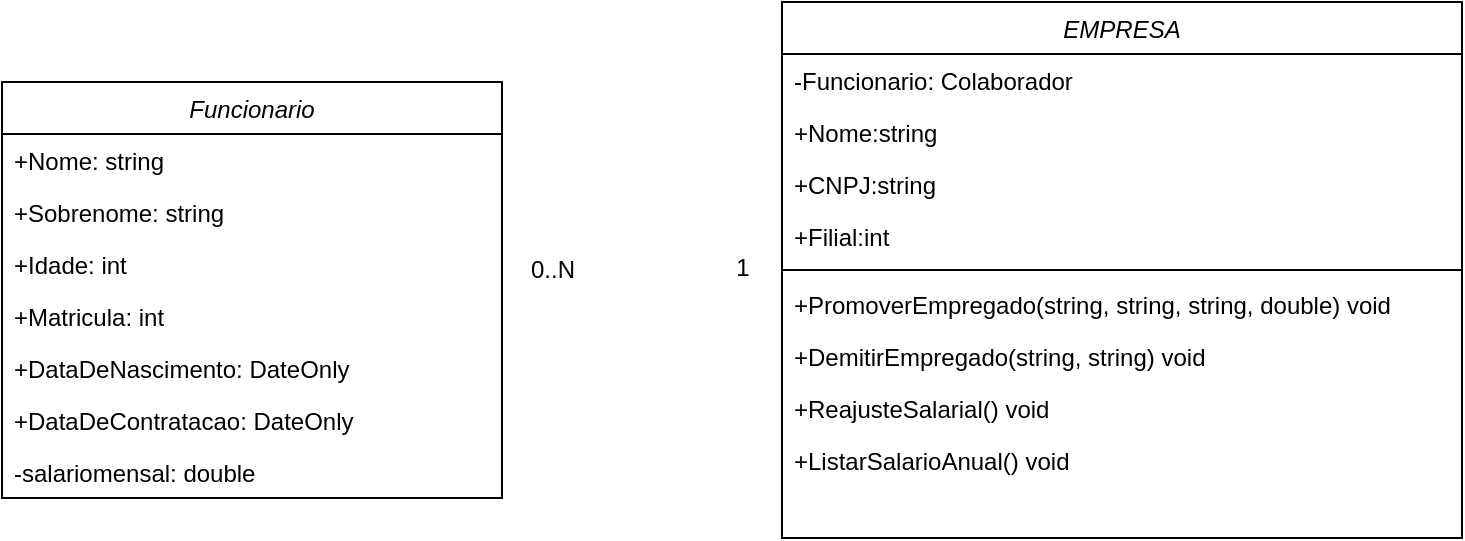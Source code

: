 <mxfile version="22.0.4" type="github">
  <diagram id="C5RBs43oDa-KdzZeNtuy" name="Page-1">
    <mxGraphModel dx="778" dy="522" grid="1" gridSize="10" guides="1" tooltips="1" connect="1" arrows="1" fold="1" page="1" pageScale="1" pageWidth="827" pageHeight="1169" math="0" shadow="0">
      <root>
        <mxCell id="WIyWlLk6GJQsqaUBKTNV-0" />
        <mxCell id="WIyWlLk6GJQsqaUBKTNV-1" parent="WIyWlLk6GJQsqaUBKTNV-0" />
        <mxCell id="wl4VbHbSpCYY6fyt1wG2-1" value="Funcionario" style="swimlane;fontStyle=2;align=center;verticalAlign=top;childLayout=stackLayout;horizontal=1;startSize=26;horizontalStack=0;resizeParent=1;resizeLast=0;collapsible=1;marginBottom=0;rounded=0;shadow=0;strokeWidth=1;" vertex="1" parent="WIyWlLk6GJQsqaUBKTNV-1">
          <mxGeometry x="50" y="110" width="250" height="208" as="geometry">
            <mxRectangle x="230" y="140" width="160" height="26" as="alternateBounds" />
          </mxGeometry>
        </mxCell>
        <mxCell id="wl4VbHbSpCYY6fyt1wG2-2" value="+Nome: string" style="text;align=left;verticalAlign=top;spacingLeft=4;spacingRight=4;overflow=hidden;rotatable=0;points=[[0,0.5],[1,0.5]];portConstraint=eastwest;" vertex="1" parent="wl4VbHbSpCYY6fyt1wG2-1">
          <mxGeometry y="26" width="250" height="26" as="geometry" />
        </mxCell>
        <mxCell id="wl4VbHbSpCYY6fyt1wG2-3" value="+Sobrenome: string" style="text;align=left;verticalAlign=top;spacingLeft=4;spacingRight=4;overflow=hidden;rotatable=0;points=[[0,0.5],[1,0.5]];portConstraint=eastwest;" vertex="1" parent="wl4VbHbSpCYY6fyt1wG2-1">
          <mxGeometry y="52" width="250" height="26" as="geometry" />
        </mxCell>
        <mxCell id="wl4VbHbSpCYY6fyt1wG2-4" value="+Idade: int" style="text;align=left;verticalAlign=top;spacingLeft=4;spacingRight=4;overflow=hidden;rotatable=0;points=[[0,0.5],[1,0.5]];portConstraint=eastwest;rounded=0;shadow=0;html=0;" vertex="1" parent="wl4VbHbSpCYY6fyt1wG2-1">
          <mxGeometry y="78" width="250" height="26" as="geometry" />
        </mxCell>
        <mxCell id="wl4VbHbSpCYY6fyt1wG2-8" value="+Matricula: int" style="text;align=left;verticalAlign=top;spacingLeft=4;spacingRight=4;overflow=hidden;rotatable=0;points=[[0,0.5],[1,0.5]];portConstraint=eastwest;rounded=0;shadow=0;html=0;" vertex="1" parent="wl4VbHbSpCYY6fyt1wG2-1">
          <mxGeometry y="104" width="250" height="26" as="geometry" />
        </mxCell>
        <mxCell id="wl4VbHbSpCYY6fyt1wG2-5" value="+DataDeNascimento: DateOnly&#xa;" style="text;align=left;verticalAlign=top;spacingLeft=4;spacingRight=4;overflow=hidden;rotatable=0;points=[[0,0.5],[1,0.5]];portConstraint=eastwest;rounded=0;shadow=0;html=0;" vertex="1" parent="wl4VbHbSpCYY6fyt1wG2-1">
          <mxGeometry y="130" width="250" height="26" as="geometry" />
        </mxCell>
        <mxCell id="wl4VbHbSpCYY6fyt1wG2-10" value="+DataDeContratacao: DateOnly" style="text;align=left;verticalAlign=top;spacingLeft=4;spacingRight=4;overflow=hidden;rotatable=0;points=[[0,0.5],[1,0.5]];portConstraint=eastwest;rounded=0;shadow=0;html=0;" vertex="1" parent="wl4VbHbSpCYY6fyt1wG2-1">
          <mxGeometry y="156" width="250" height="26" as="geometry" />
        </mxCell>
        <mxCell id="wl4VbHbSpCYY6fyt1wG2-11" value="-salariomensal: double" style="text;align=left;verticalAlign=top;spacingLeft=4;spacingRight=4;overflow=hidden;rotatable=0;points=[[0,0.5],[1,0.5]];portConstraint=eastwest;rounded=0;shadow=0;html=0;" vertex="1" parent="wl4VbHbSpCYY6fyt1wG2-1">
          <mxGeometry y="182" width="250" height="26" as="geometry" />
        </mxCell>
        <mxCell id="wl4VbHbSpCYY6fyt1wG2-6" value="EMPRESA" style="swimlane;fontStyle=2;align=center;verticalAlign=top;childLayout=stackLayout;horizontal=1;startSize=26;horizontalStack=0;resizeParent=1;resizeLast=0;collapsible=1;marginBottom=0;rounded=0;shadow=0;strokeWidth=1;" vertex="1" parent="WIyWlLk6GJQsqaUBKTNV-1">
          <mxGeometry x="440" y="70" width="340" height="268" as="geometry">
            <mxRectangle x="230" y="140" width="160" height="26" as="alternateBounds" />
          </mxGeometry>
        </mxCell>
        <mxCell id="wl4VbHbSpCYY6fyt1wG2-7" value="-Funcionario: Colaborador" style="text;align=left;verticalAlign=top;spacingLeft=4;spacingRight=4;overflow=hidden;rotatable=0;points=[[0,0.5],[1,0.5]];portConstraint=eastwest;" vertex="1" parent="wl4VbHbSpCYY6fyt1wG2-6">
          <mxGeometry y="26" width="340" height="26" as="geometry" />
        </mxCell>
        <mxCell id="wl4VbHbSpCYY6fyt1wG2-20" value="+Nome:string" style="text;align=left;verticalAlign=top;spacingLeft=4;spacingRight=4;overflow=hidden;rotatable=0;points=[[0,0.5],[1,0.5]];portConstraint=eastwest;" vertex="1" parent="wl4VbHbSpCYY6fyt1wG2-6">
          <mxGeometry y="52" width="340" height="26" as="geometry" />
        </mxCell>
        <mxCell id="wl4VbHbSpCYY6fyt1wG2-21" value="+CNPJ:string" style="text;align=left;verticalAlign=top;spacingLeft=4;spacingRight=4;overflow=hidden;rotatable=0;points=[[0,0.5],[1,0.5]];portConstraint=eastwest;" vertex="1" parent="wl4VbHbSpCYY6fyt1wG2-6">
          <mxGeometry y="78" width="340" height="26" as="geometry" />
        </mxCell>
        <mxCell id="wl4VbHbSpCYY6fyt1wG2-22" value="+Filial:int" style="text;align=left;verticalAlign=top;spacingLeft=4;spacingRight=4;overflow=hidden;rotatable=0;points=[[0,0.5],[1,0.5]];portConstraint=eastwest;" vertex="1" parent="wl4VbHbSpCYY6fyt1wG2-6">
          <mxGeometry y="104" width="340" height="26" as="geometry" />
        </mxCell>
        <mxCell id="wl4VbHbSpCYY6fyt1wG2-12" value="" style="line;html=1;strokeWidth=1;align=left;verticalAlign=middle;spacingTop=-1;spacingLeft=3;spacingRight=3;rotatable=0;labelPosition=right;points=[];portConstraint=eastwest;" vertex="1" parent="wl4VbHbSpCYY6fyt1wG2-6">
          <mxGeometry y="130" width="340" height="8" as="geometry" />
        </mxCell>
        <mxCell id="wl4VbHbSpCYY6fyt1wG2-13" value="+PromoverEmpregado(string, string, string, double) void" style="text;align=left;verticalAlign=top;spacingLeft=4;spacingRight=4;overflow=hidden;rotatable=0;points=[[0,0.5],[1,0.5]];portConstraint=eastwest;" vertex="1" parent="wl4VbHbSpCYY6fyt1wG2-6">
          <mxGeometry y="138" width="340" height="26" as="geometry" />
        </mxCell>
        <mxCell id="wl4VbHbSpCYY6fyt1wG2-14" value="+DemitirEmpregado(string, string) void" style="text;align=left;verticalAlign=top;spacingLeft=4;spacingRight=4;overflow=hidden;rotatable=0;points=[[0,0.5],[1,0.5]];portConstraint=eastwest;" vertex="1" parent="wl4VbHbSpCYY6fyt1wG2-6">
          <mxGeometry y="164" width="340" height="26" as="geometry" />
        </mxCell>
        <mxCell id="wl4VbHbSpCYY6fyt1wG2-15" value="+ReajusteSalarial() void" style="text;align=left;verticalAlign=top;spacingLeft=4;spacingRight=4;overflow=hidden;rotatable=0;points=[[0,0.5],[1,0.5]];portConstraint=eastwest;" vertex="1" parent="wl4VbHbSpCYY6fyt1wG2-6">
          <mxGeometry y="190" width="340" height="26" as="geometry" />
        </mxCell>
        <mxCell id="wl4VbHbSpCYY6fyt1wG2-16" value="+ListarSalarioAnual() void" style="text;align=left;verticalAlign=top;spacingLeft=4;spacingRight=4;overflow=hidden;rotatable=0;points=[[0,0.5],[1,0.5]];portConstraint=eastwest;" vertex="1" parent="wl4VbHbSpCYY6fyt1wG2-6">
          <mxGeometry y="216" width="340" height="26" as="geometry" />
        </mxCell>
        <mxCell id="wl4VbHbSpCYY6fyt1wG2-18" value="0..N" style="text;html=1;align=center;verticalAlign=middle;resizable=0;points=[];autosize=1;strokeColor=none;fillColor=none;" vertex="1" parent="WIyWlLk6GJQsqaUBKTNV-1">
          <mxGeometry x="300" y="189" width="50" height="30" as="geometry" />
        </mxCell>
        <mxCell id="wl4VbHbSpCYY6fyt1wG2-19" value="1" style="text;html=1;align=center;verticalAlign=middle;resizable=0;points=[];autosize=1;strokeColor=none;fillColor=none;" vertex="1" parent="WIyWlLk6GJQsqaUBKTNV-1">
          <mxGeometry x="405" y="188" width="30" height="30" as="geometry" />
        </mxCell>
      </root>
    </mxGraphModel>
  </diagram>
</mxfile>
